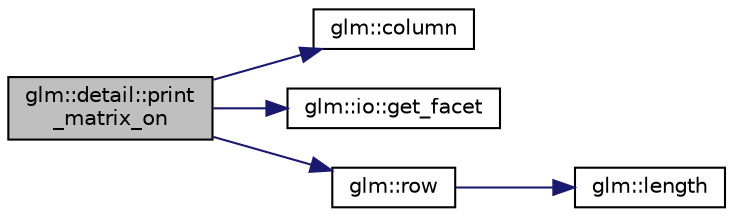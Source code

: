 digraph "glm::detail::print_matrix_on"
{
 // LATEX_PDF_SIZE
  edge [fontname="Helvetica",fontsize="10",labelfontname="Helvetica",labelfontsize="10"];
  node [fontname="Helvetica",fontsize="10",shape=record];
  rankdir="LR";
  Node1 [label="glm::detail::print\l_matrix_on",height=0.2,width=0.4,color="black", fillcolor="grey75", style="filled", fontcolor="black",tooltip=" "];
  Node1 -> Node2 [color="midnightblue",fontsize="10",style="solid",fontname="Helvetica"];
  Node2 [label="glm::column",height=0.2,width=0.4,color="black", fillcolor="white", style="filled",URL="$group__gtc__matrix__access.html#ga96022eb0d3fae39d89fc7a954e59b374",tooltip=" "];
  Node1 -> Node3 [color="midnightblue",fontsize="10",style="solid",fontname="Helvetica"];
  Node3 [label="glm::io::get_facet",height=0.2,width=0.4,color="black", fillcolor="white", style="filled",URL="$namespaceglm_1_1io.html#a7ae96c71704bbf3c6e61543a7e731bc4",tooltip=" "];
  Node1 -> Node4 [color="midnightblue",fontsize="10",style="solid",fontname="Helvetica"];
  Node4 [label="glm::row",height=0.2,width=0.4,color="black", fillcolor="white", style="filled",URL="$group__gtc__matrix__access.html#ga259e5ebd0f31ec3f83440f8cae7f5dba",tooltip=" "];
  Node4 -> Node5 [color="midnightblue",fontsize="10",style="solid",fontname="Helvetica"];
  Node5 [label="glm::length",height=0.2,width=0.4,color="black", fillcolor="white", style="filled",URL="$group__core__func__geometric.html#ga18d45e3d4c7705e67ccfabd99e521604",tooltip=" "];
}
